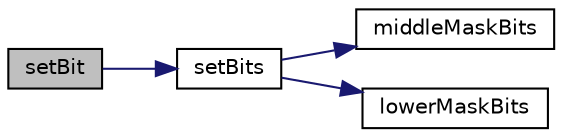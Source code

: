 digraph "setBit"
{
  edge [fontname="Helvetica",fontsize="10",labelfontname="Helvetica",labelfontsize="10"];
  node [fontname="Helvetica",fontsize="10",shape=record];
  rankdir="LR";
  Node173 [label="setBit",height=0.2,width=0.4,color="black", fillcolor="grey75", style="filled", fontcolor="black"];
  Node173 -> Node174 [color="midnightblue",fontsize="10",style="solid",fontname="Helvetica"];
  Node174 [label="setBits",height=0.2,width=0.4,color="black", fillcolor="white", style="filled",URL="$d6/d93/generic__util_8h.html#a41cd600b56ee27df75b2d0cdb4e18d48"];
  Node174 -> Node175 [color="midnightblue",fontsize="10",style="solid",fontname="Helvetica"];
  Node175 [label="middleMaskBits",height=0.2,width=0.4,color="black", fillcolor="white", style="filled",URL="$d6/d93/generic__util_8h.html#af2f94c964a407f35297f94dcd4e7cd1d"];
  Node174 -> Node176 [color="midnightblue",fontsize="10",style="solid",fontname="Helvetica"];
  Node176 [label="lowerMaskBits",height=0.2,width=0.4,color="black", fillcolor="white", style="filled",URL="$d6/d93/generic__util_8h.html#a3d31e60307c16bf71c379876cc217b62"];
}
